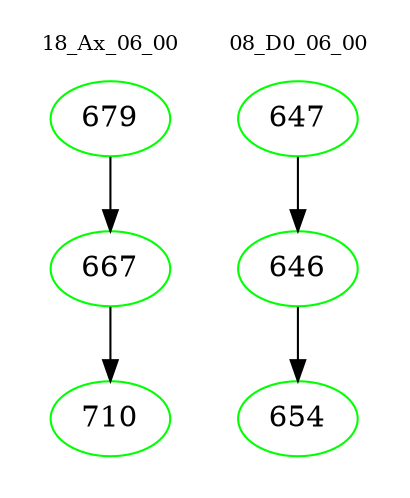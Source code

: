 digraph{
subgraph cluster_0 {
color = white
label = "18_Ax_06_00";
fontsize=10;
T0_679 [label="679", color="green"]
T0_679 -> T0_667 [color="black"]
T0_667 [label="667", color="green"]
T0_667 -> T0_710 [color="black"]
T0_710 [label="710", color="green"]
}
subgraph cluster_1 {
color = white
label = "08_D0_06_00";
fontsize=10;
T1_647 [label="647", color="green"]
T1_647 -> T1_646 [color="black"]
T1_646 [label="646", color="green"]
T1_646 -> T1_654 [color="black"]
T1_654 [label="654", color="green"]
}
}
